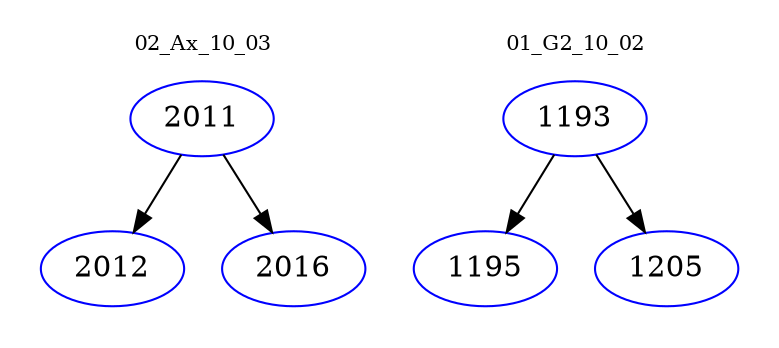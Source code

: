 digraph{
subgraph cluster_0 {
color = white
label = "02_Ax_10_03";
fontsize=10;
T0_2011 [label="2011", color="blue"]
T0_2011 -> T0_2012 [color="black"]
T0_2012 [label="2012", color="blue"]
T0_2011 -> T0_2016 [color="black"]
T0_2016 [label="2016", color="blue"]
}
subgraph cluster_1 {
color = white
label = "01_G2_10_02";
fontsize=10;
T1_1193 [label="1193", color="blue"]
T1_1193 -> T1_1195 [color="black"]
T1_1195 [label="1195", color="blue"]
T1_1193 -> T1_1205 [color="black"]
T1_1205 [label="1205", color="blue"]
}
}
